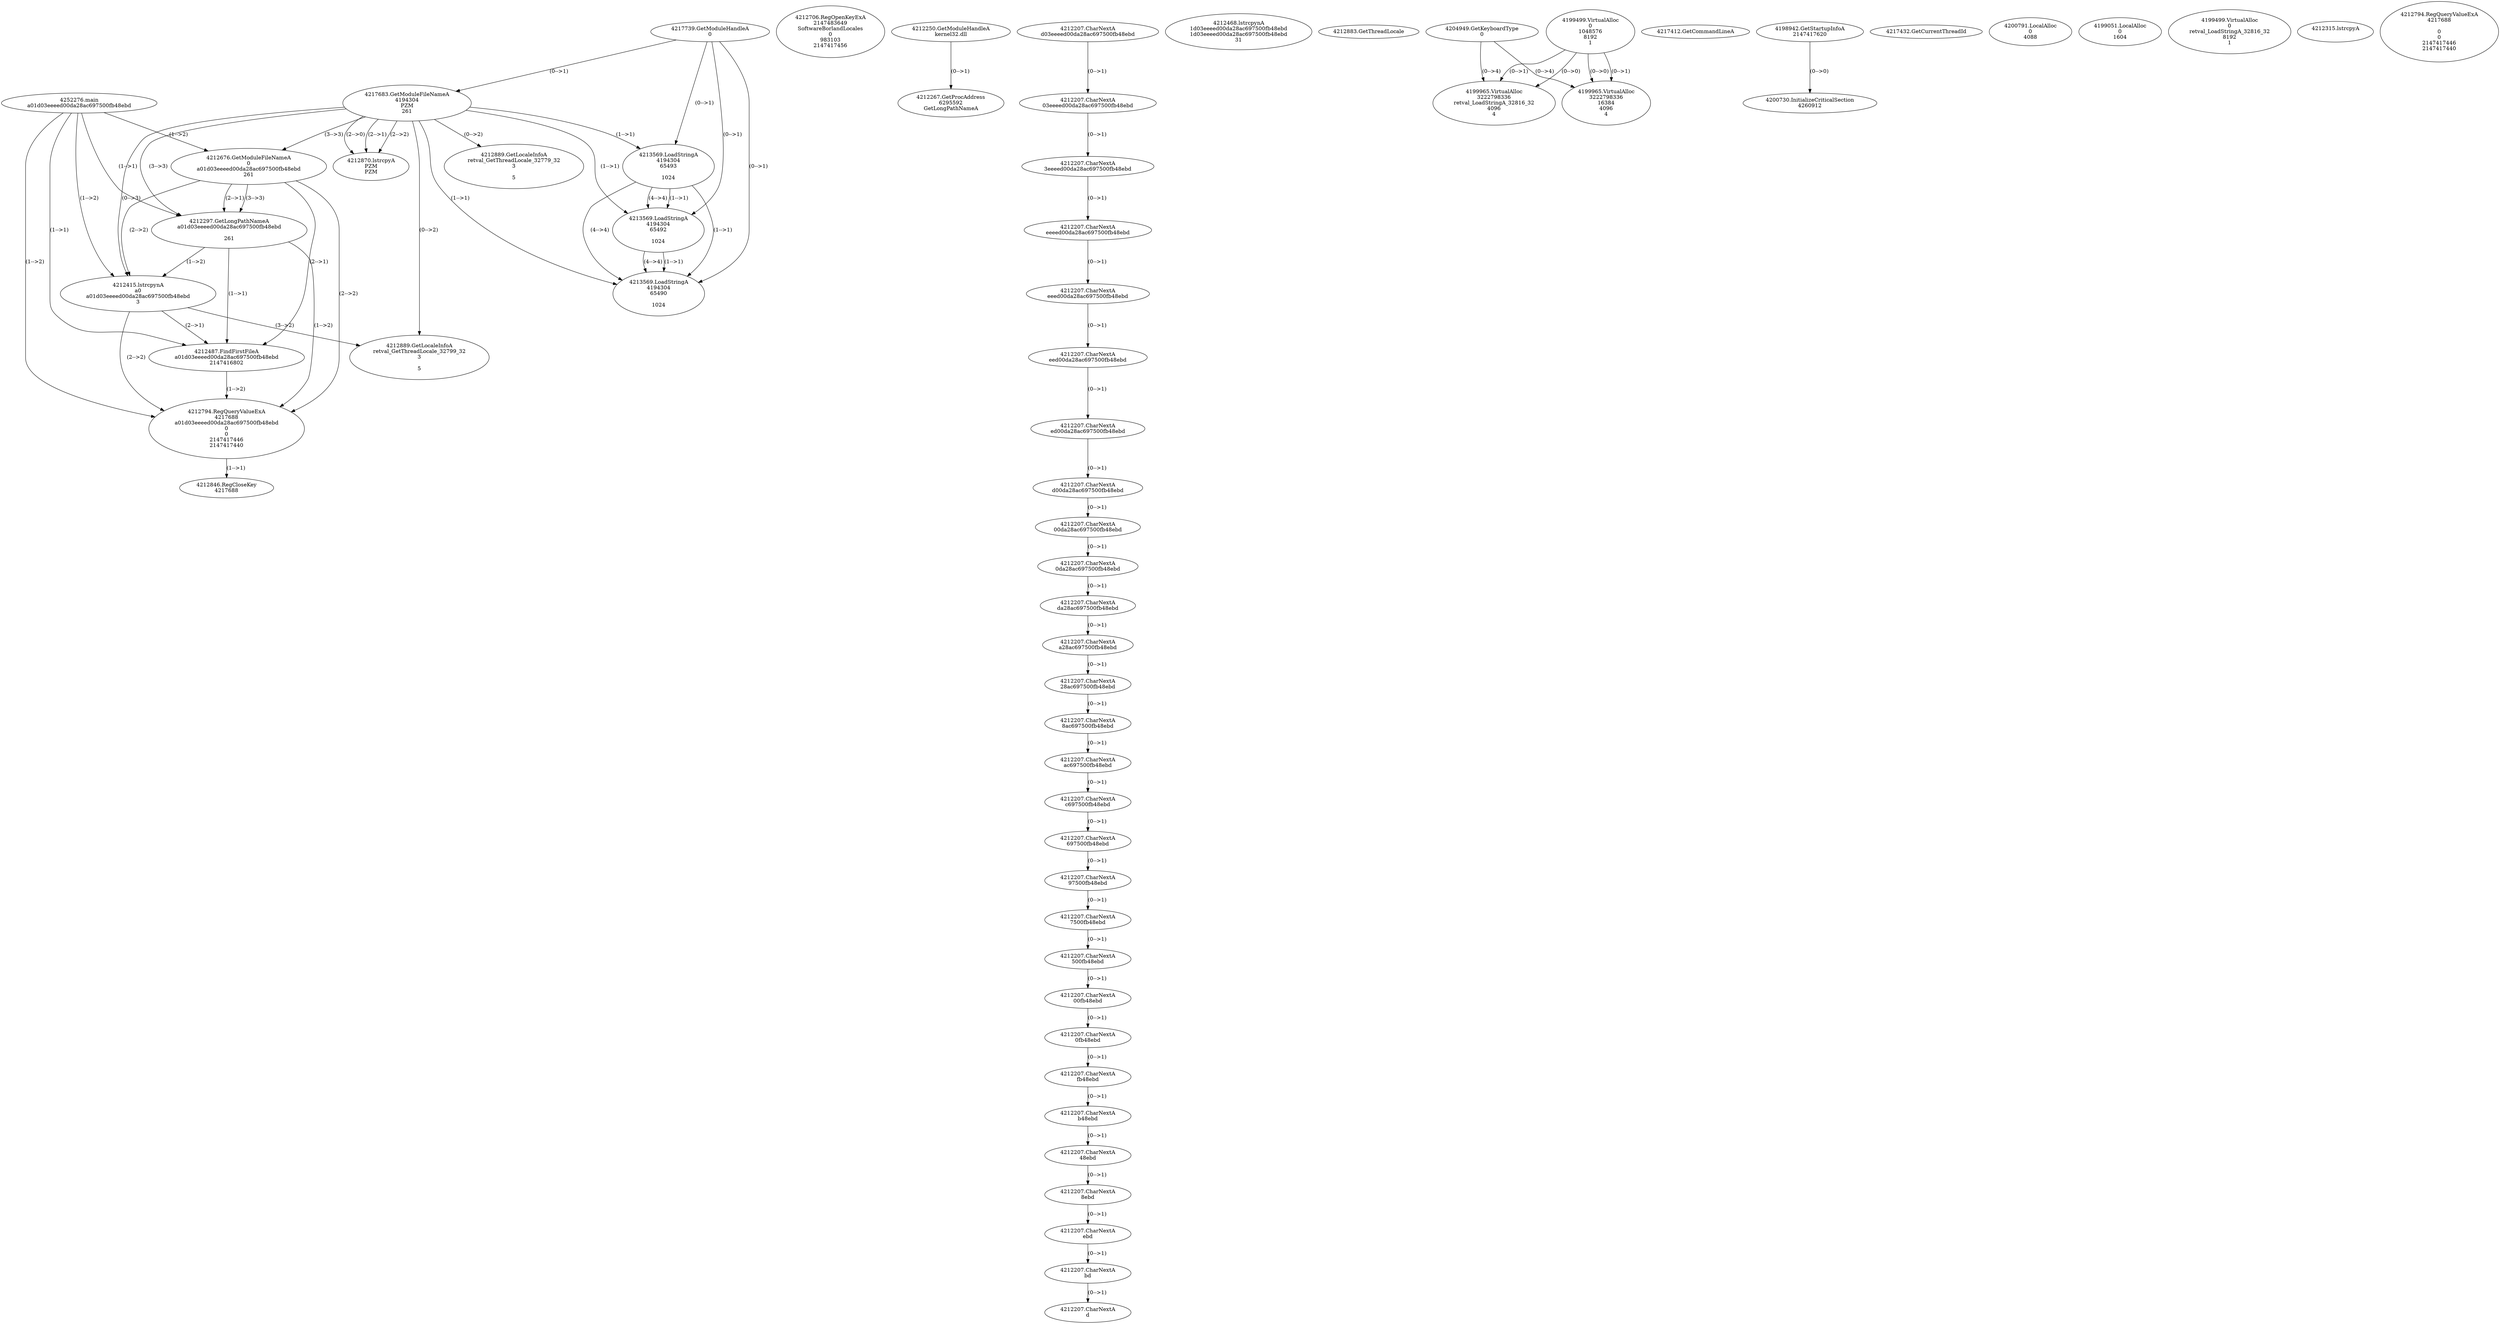 // Global SCDG with merge call
digraph {
	0 [label="4252276.main
a01d03eeeed00da28ac697500fb48ebd"]
	1 [label="4217739.GetModuleHandleA
0"]
	2 [label="4217683.GetModuleFileNameA
4194304
PZM
261"]
	1 -> 2 [label="(0-->1)"]
	3 [label="4212676.GetModuleFileNameA
0
a01d03eeeed00da28ac697500fb48ebd
261"]
	0 -> 3 [label="(1-->2)"]
	2 -> 3 [label="(3-->3)"]
	4 [label="4212706.RegOpenKeyExA
2147483649
Software\Borland\Locales
0
983103
2147417456"]
	5 [label="4212250.GetModuleHandleA
kernel32.dll"]
	6 [label="4212267.GetProcAddress
6295592
GetLongPathNameA"]
	5 -> 6 [label="(0-->1)"]
	7 [label="4212297.GetLongPathNameA
a01d03eeeed00da28ac697500fb48ebd

261"]
	0 -> 7 [label="(1-->1)"]
	3 -> 7 [label="(2-->1)"]
	2 -> 7 [label="(3-->3)"]
	3 -> 7 [label="(3-->3)"]
	8 [label="4212415.lstrcpynA
a0
a01d03eeeed00da28ac697500fb48ebd
3"]
	0 -> 8 [label="(1-->2)"]
	3 -> 8 [label="(2-->2)"]
	7 -> 8 [label="(1-->2)"]
	2 -> 8 [label="(0-->3)"]
	9 [label="4212207.CharNextA
d03eeeed00da28ac697500fb48ebd"]
	10 [label="4212207.CharNextA
03eeeed00da28ac697500fb48ebd"]
	9 -> 10 [label="(0-->1)"]
	11 [label="4212207.CharNextA
3eeeed00da28ac697500fb48ebd"]
	10 -> 11 [label="(0-->1)"]
	12 [label="4212207.CharNextA
eeeed00da28ac697500fb48ebd"]
	11 -> 12 [label="(0-->1)"]
	13 [label="4212207.CharNextA
eeed00da28ac697500fb48ebd"]
	12 -> 13 [label="(0-->1)"]
	14 [label="4212207.CharNextA
eed00da28ac697500fb48ebd"]
	13 -> 14 [label="(0-->1)"]
	15 [label="4212207.CharNextA
ed00da28ac697500fb48ebd"]
	14 -> 15 [label="(0-->1)"]
	16 [label="4212207.CharNextA
d00da28ac697500fb48ebd"]
	15 -> 16 [label="(0-->1)"]
	17 [label="4212207.CharNextA
00da28ac697500fb48ebd"]
	16 -> 17 [label="(0-->1)"]
	18 [label="4212207.CharNextA
0da28ac697500fb48ebd"]
	17 -> 18 [label="(0-->1)"]
	19 [label="4212207.CharNextA
da28ac697500fb48ebd"]
	18 -> 19 [label="(0-->1)"]
	20 [label="4212207.CharNextA
a28ac697500fb48ebd"]
	19 -> 20 [label="(0-->1)"]
	21 [label="4212207.CharNextA
28ac697500fb48ebd"]
	20 -> 21 [label="(0-->1)"]
	22 [label="4212207.CharNextA
8ac697500fb48ebd"]
	21 -> 22 [label="(0-->1)"]
	23 [label="4212207.CharNextA
ac697500fb48ebd"]
	22 -> 23 [label="(0-->1)"]
	24 [label="4212207.CharNextA
c697500fb48ebd"]
	23 -> 24 [label="(0-->1)"]
	25 [label="4212207.CharNextA
697500fb48ebd"]
	24 -> 25 [label="(0-->1)"]
	26 [label="4212207.CharNextA
97500fb48ebd"]
	25 -> 26 [label="(0-->1)"]
	27 [label="4212207.CharNextA
7500fb48ebd"]
	26 -> 27 [label="(0-->1)"]
	28 [label="4212207.CharNextA
500fb48ebd"]
	27 -> 28 [label="(0-->1)"]
	29 [label="4212207.CharNextA
00fb48ebd"]
	28 -> 29 [label="(0-->1)"]
	30 [label="4212207.CharNextA
0fb48ebd"]
	29 -> 30 [label="(0-->1)"]
	31 [label="4212207.CharNextA
fb48ebd"]
	30 -> 31 [label="(0-->1)"]
	32 [label="4212207.CharNextA
b48ebd"]
	31 -> 32 [label="(0-->1)"]
	33 [label="4212207.CharNextA
48ebd"]
	32 -> 33 [label="(0-->1)"]
	34 [label="4212207.CharNextA
8ebd"]
	33 -> 34 [label="(0-->1)"]
	35 [label="4212207.CharNextA
ebd"]
	34 -> 35 [label="(0-->1)"]
	36 [label="4212207.CharNextA
bd"]
	35 -> 36 [label="(0-->1)"]
	37 [label="4212207.CharNextA
d"]
	36 -> 37 [label="(0-->1)"]
	38 [label="4212468.lstrcpynA
1d03eeeed00da28ac697500fb48ebd
1d03eeeed00da28ac697500fb48ebd
31"]
	39 [label="4212487.FindFirstFileA
a01d03eeeed00da28ac697500fb48ebd
2147416802"]
	0 -> 39 [label="(1-->1)"]
	3 -> 39 [label="(2-->1)"]
	7 -> 39 [label="(1-->1)"]
	8 -> 39 [label="(2-->1)"]
	40 [label="4212794.RegQueryValueExA
4217688
a01d03eeeed00da28ac697500fb48ebd
0
0
2147417446
2147417440"]
	0 -> 40 [label="(1-->2)"]
	3 -> 40 [label="(2-->2)"]
	7 -> 40 [label="(1-->2)"]
	8 -> 40 [label="(2-->2)"]
	39 -> 40 [label="(1-->2)"]
	41 [label="4212846.RegCloseKey
4217688"]
	40 -> 41 [label="(1-->1)"]
	42 [label="4212870.lstrcpyA
PZM
PZM"]
	2 -> 42 [label="(2-->1)"]
	2 -> 42 [label="(2-->2)"]
	2 -> 42 [label="(2-->0)"]
	43 [label="4212883.GetThreadLocale
"]
	44 [label="4212889.GetLocaleInfoA
retval_GetThreadLocale_32799_32
3

5"]
	2 -> 44 [label="(0-->2)"]
	8 -> 44 [label="(3-->2)"]
	45 [label="4204949.GetKeyboardType
0"]
	46 [label="4217412.GetCommandLineA
"]
	47 [label="4198942.GetStartupInfoA
2147417620"]
	48 [label="4217432.GetCurrentThreadId
"]
	49 [label="4213569.LoadStringA
4194304
65493

1024"]
	1 -> 49 [label="(0-->1)"]
	2 -> 49 [label="(1-->1)"]
	50 [label="4213569.LoadStringA
4194304
65492

1024"]
	1 -> 50 [label="(0-->1)"]
	2 -> 50 [label="(1-->1)"]
	49 -> 50 [label="(1-->1)"]
	49 -> 50 [label="(4-->4)"]
	51 [label="4213569.LoadStringA
4194304
65490

1024"]
	1 -> 51 [label="(0-->1)"]
	2 -> 51 [label="(1-->1)"]
	49 -> 51 [label="(1-->1)"]
	50 -> 51 [label="(1-->1)"]
	49 -> 51 [label="(4-->4)"]
	50 -> 51 [label="(4-->4)"]
	52 [label="4200730.InitializeCriticalSection
4260912"]
	47 -> 52 [label="(0-->0)"]
	53 [label="4200791.LocalAlloc
0
4088"]
	54 [label="4199499.VirtualAlloc
0
1048576
8192
1"]
	55 [label="4199051.LocalAlloc
0
1604"]
	56 [label="4199965.VirtualAlloc
3222798336
16384
4096
4"]
	54 -> 56 [label="(0-->1)"]
	45 -> 56 [label="(0-->4)"]
	54 -> 56 [label="(0-->0)"]
	57 [label="4199965.VirtualAlloc
3222798336
retval_LoadStringA_32816_32
4096
4"]
	54 -> 57 [label="(0-->1)"]
	45 -> 57 [label="(0-->4)"]
	54 -> 57 [label="(0-->0)"]
	58 [label="4199499.VirtualAlloc
0
retval_LoadStringA_32816_32
8192
1"]
	59 [label="4212315.lstrcpyA

"]
	60 [label="4212794.RegQueryValueExA
4217688

0
0
2147417446
2147417440"]
	61 [label="4212889.GetLocaleInfoA
retval_GetThreadLocale_32779_32
3

5"]
	2 -> 61 [label="(0-->2)"]
}
